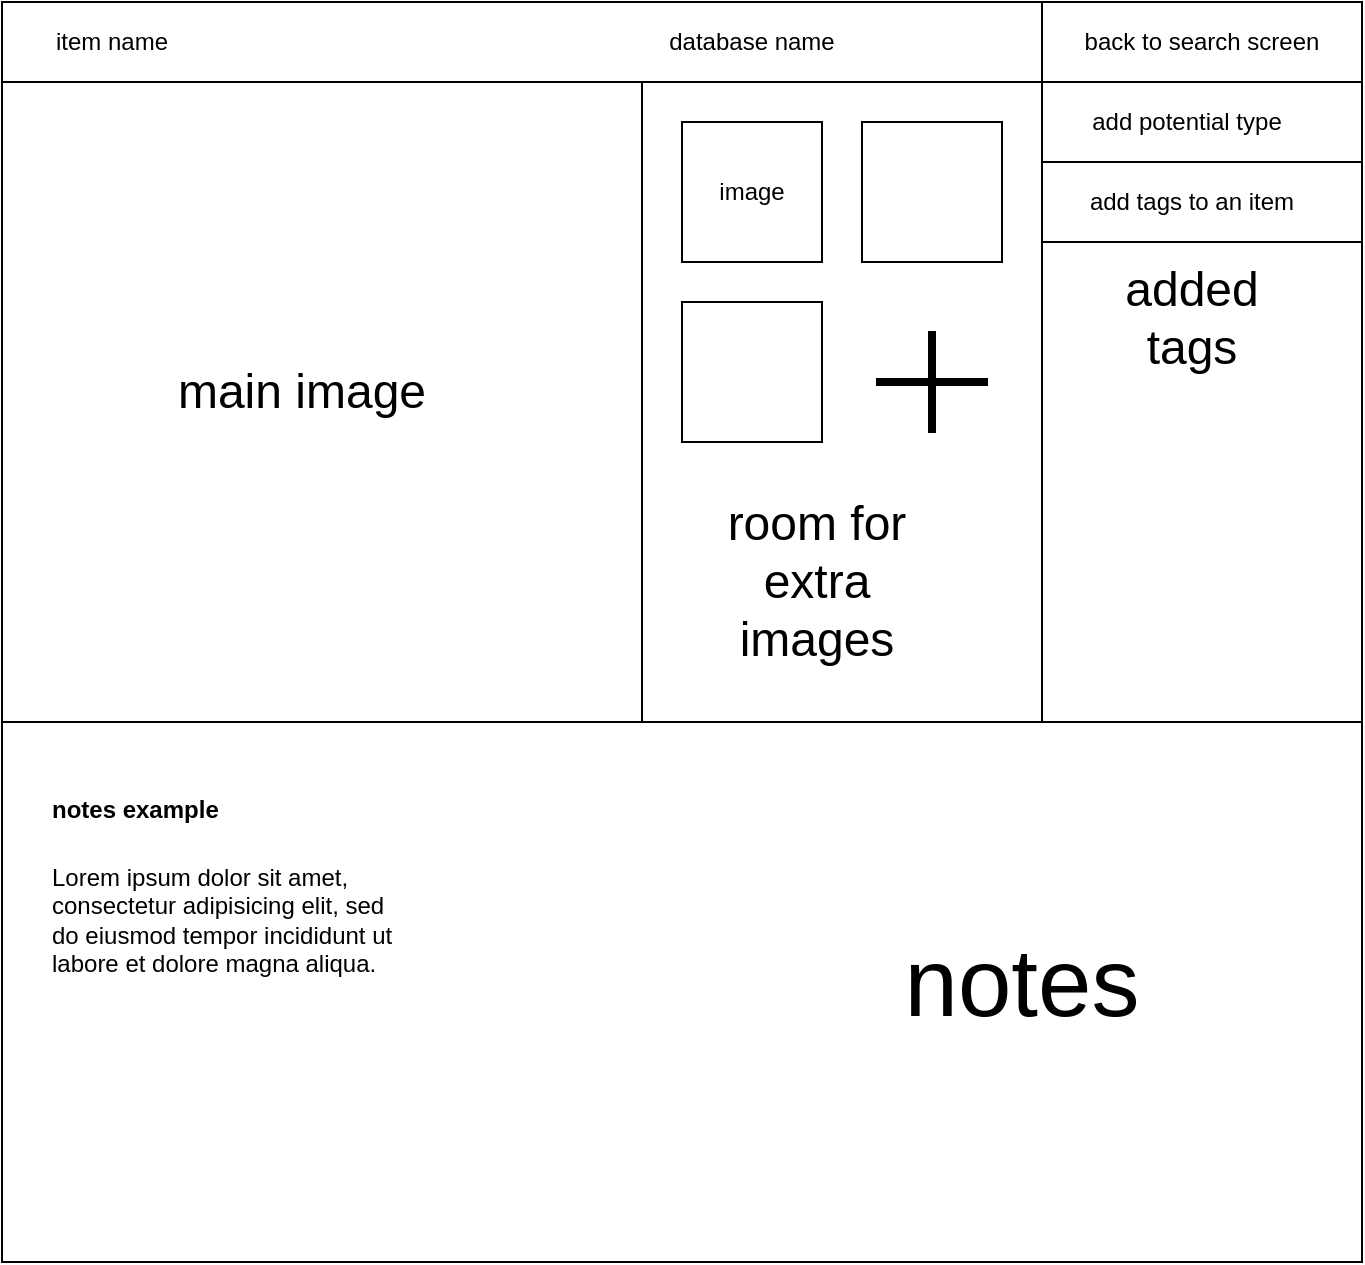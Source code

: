 <mxfile pages="1" version="11.2.8" type="github"><diagram id="P8woWia77Vzju5IPhVWk" name="Page-1"><mxGraphModel dx="768" dy="731" grid="1" gridSize="10" guides="1" tooltips="1" connect="1" arrows="1" fold="1" page="1" pageScale="1" pageWidth="850" pageHeight="1100" math="0" shadow="0"><root><mxCell id="0"/><mxCell id="1" parent="0"/><mxCell id="tM5znT3bT4aexkzBI2gH-1" value="" style="rounded=0;whiteSpace=wrap;html=1;" parent="1" vertex="1"><mxGeometry x="80" y="80" width="320" height="320" as="geometry"/></mxCell><mxCell id="tM5znT3bT4aexkzBI2gH-2" value="" style="rounded=0;whiteSpace=wrap;html=1;" parent="1" vertex="1"><mxGeometry x="400" y="80" width="200" height="320" as="geometry"/></mxCell><mxCell id="tM5znT3bT4aexkzBI2gH-3" value="" style="rounded=0;whiteSpace=wrap;html=1;" parent="1" vertex="1"><mxGeometry x="80" y="40" width="520" height="40" as="geometry"/></mxCell><mxCell id="tM5znT3bT4aexkzBI2gH-5" value="" style="rounded=0;whiteSpace=wrap;html=1;" parent="1" vertex="1"><mxGeometry x="600" y="160" width="160" height="240" as="geometry"/></mxCell><mxCell id="tM5znT3bT4aexkzBI2gH-6" value="&lt;font style=&quot;font-size: 24px&quot;&gt;main image&lt;/font&gt;" style="text;html=1;strokeColor=none;fillColor=none;align=center;verticalAlign=middle;whiteSpace=wrap;rounded=0;" parent="1" vertex="1"><mxGeometry x="120" y="140" width="220" height="190" as="geometry"/></mxCell><mxCell id="tM5znT3bT4aexkzBI2gH-8" value="" style="whiteSpace=wrap;html=1;aspect=fixed;" parent="1" vertex="1"><mxGeometry x="420" y="100" width="70" height="70" as="geometry"/></mxCell><mxCell id="tM5znT3bT4aexkzBI2gH-9" value="" style="whiteSpace=wrap;html=1;aspect=fixed;" parent="1" vertex="1"><mxGeometry x="420" y="190" width="70" height="70" as="geometry"/></mxCell><mxCell id="tM5znT3bT4aexkzBI2gH-10" value="" style="whiteSpace=wrap;html=1;aspect=fixed;" parent="1" vertex="1"><mxGeometry x="510" y="100" width="70" height="70" as="geometry"/></mxCell><mxCell id="tM5znT3bT4aexkzBI2gH-11" value="image" style="text;html=1;strokeColor=none;fillColor=none;align=center;verticalAlign=middle;whiteSpace=wrap;rounded=0;" parent="1" vertex="1"><mxGeometry x="435" y="125" width="40" height="20" as="geometry"/></mxCell><mxCell id="tM5znT3bT4aexkzBI2gH-13" value="&lt;font style=&quot;font-size: 24px&quot;&gt;room for extra images&lt;/font&gt;" style="text;html=1;strokeColor=none;fillColor=none;align=center;verticalAlign=middle;whiteSpace=wrap;rounded=0;" parent="1" vertex="1"><mxGeometry x="430" y="290" width="115" height="80" as="geometry"/></mxCell><mxCell id="tM5znT3bT4aexkzBI2gH-14" value="" style="rounded=0;whiteSpace=wrap;html=1;" parent="1" vertex="1"><mxGeometry x="80" y="400" width="680" height="270" as="geometry"/></mxCell><mxCell id="tM5znT3bT4aexkzBI2gH-17" value="&lt;font style=&quot;font-size: 24px&quot;&gt;added tags&lt;/font&gt;" style="text;html=1;strokeColor=none;fillColor=none;align=center;verticalAlign=middle;whiteSpace=wrap;rounded=0;" parent="1" vertex="1"><mxGeometry x="635" y="170" width="80" height="55" as="geometry"/></mxCell><mxCell id="tM5znT3bT4aexkzBI2gH-18" value="&lt;font style=&quot;font-size: 48px&quot;&gt;notes&lt;/font&gt;" style="text;html=1;strokeColor=none;fillColor=none;align=center;verticalAlign=middle;whiteSpace=wrap;rounded=0;" parent="1" vertex="1"><mxGeometry x="490" y="460" width="200" height="140" as="geometry"/></mxCell><mxCell id="tM5znT3bT4aexkzBI2gH-19" value="" style="rounded=0;whiteSpace=wrap;html=1;" parent="1" vertex="1"><mxGeometry x="600" y="40" width="160" height="40" as="geometry"/></mxCell><mxCell id="tM5znT3bT4aexkzBI2gH-20" value="back to search screen" style="text;html=1;strokeColor=none;fillColor=none;align=center;verticalAlign=middle;whiteSpace=wrap;rounded=0;" parent="1" vertex="1"><mxGeometry x="610" y="50" width="140" height="20" as="geometry"/></mxCell><mxCell id="tM5znT3bT4aexkzBI2gH-22" value="database name" style="text;html=1;strokeColor=none;fillColor=none;align=center;verticalAlign=middle;whiteSpace=wrap;rounded=0;" parent="1" vertex="1"><mxGeometry x="400" y="50" width="110" height="20" as="geometry"/></mxCell><mxCell id="tM5znT3bT4aexkzBI2gH-23" value="" style="rounded=0;whiteSpace=wrap;html=1;" parent="1" vertex="1"><mxGeometry x="600" y="120" width="160" height="40" as="geometry"/></mxCell><mxCell id="tM5znT3bT4aexkzBI2gH-24" value="&lt;h1&gt;&lt;font style=&quot;font-size: 12px&quot;&gt;notes example&lt;/font&gt;&lt;br&gt;&lt;/h1&gt;&lt;p&gt;Lorem ipsum dolor sit amet, consectetur adipisicing elit, sed do eiusmod tempor incididunt ut labore et dolore magna aliqua.&lt;/p&gt;" style="text;html=1;strokeColor=none;fillColor=none;spacing=5;spacingTop=-20;whiteSpace=wrap;overflow=hidden;rounded=0;" parent="1" vertex="1"><mxGeometry x="100" y="420" width="190" height="120" as="geometry"/></mxCell><mxCell id="tM5znT3bT4aexkzBI2gH-25" value="add tags to an item" style="text;html=1;strokeColor=none;fillColor=none;align=center;verticalAlign=middle;whiteSpace=wrap;rounded=0;" parent="1" vertex="1"><mxGeometry x="610" y="130" width="130" height="20" as="geometry"/></mxCell><mxCell id="tM5znT3bT4aexkzBI2gH-26" value="item name" style="text;html=1;strokeColor=none;fillColor=none;align=center;verticalAlign=middle;whiteSpace=wrap;rounded=0;" parent="1" vertex="1"><mxGeometry x="90" y="50" width="90" height="20" as="geometry"/></mxCell><mxCell id="tM5znT3bT4aexkzBI2gH-28" value="" style="rounded=0;whiteSpace=wrap;html=1;" parent="1" vertex="1"><mxGeometry x="600" y="80" width="160" height="40" as="geometry"/></mxCell><mxCell id="tM5znT3bT4aexkzBI2gH-31" value="" style="shape=cross;whiteSpace=wrap;html=1;strokeColor=#000000;fillColor=#000000;size=0.06;" parent="1" vertex="1"><mxGeometry x="517.5" y="205" width="55" height="50" as="geometry"/></mxCell><mxCell id="tM5znT3bT4aexkzBI2gH-34" value="add potential type" style="text;html=1;strokeColor=none;fillColor=none;align=center;verticalAlign=middle;whiteSpace=wrap;rounded=0;" parent="1" vertex="1"><mxGeometry x="610" y="90" width="125" height="20" as="geometry"/></mxCell></root></mxGraphModel></diagram></mxfile>